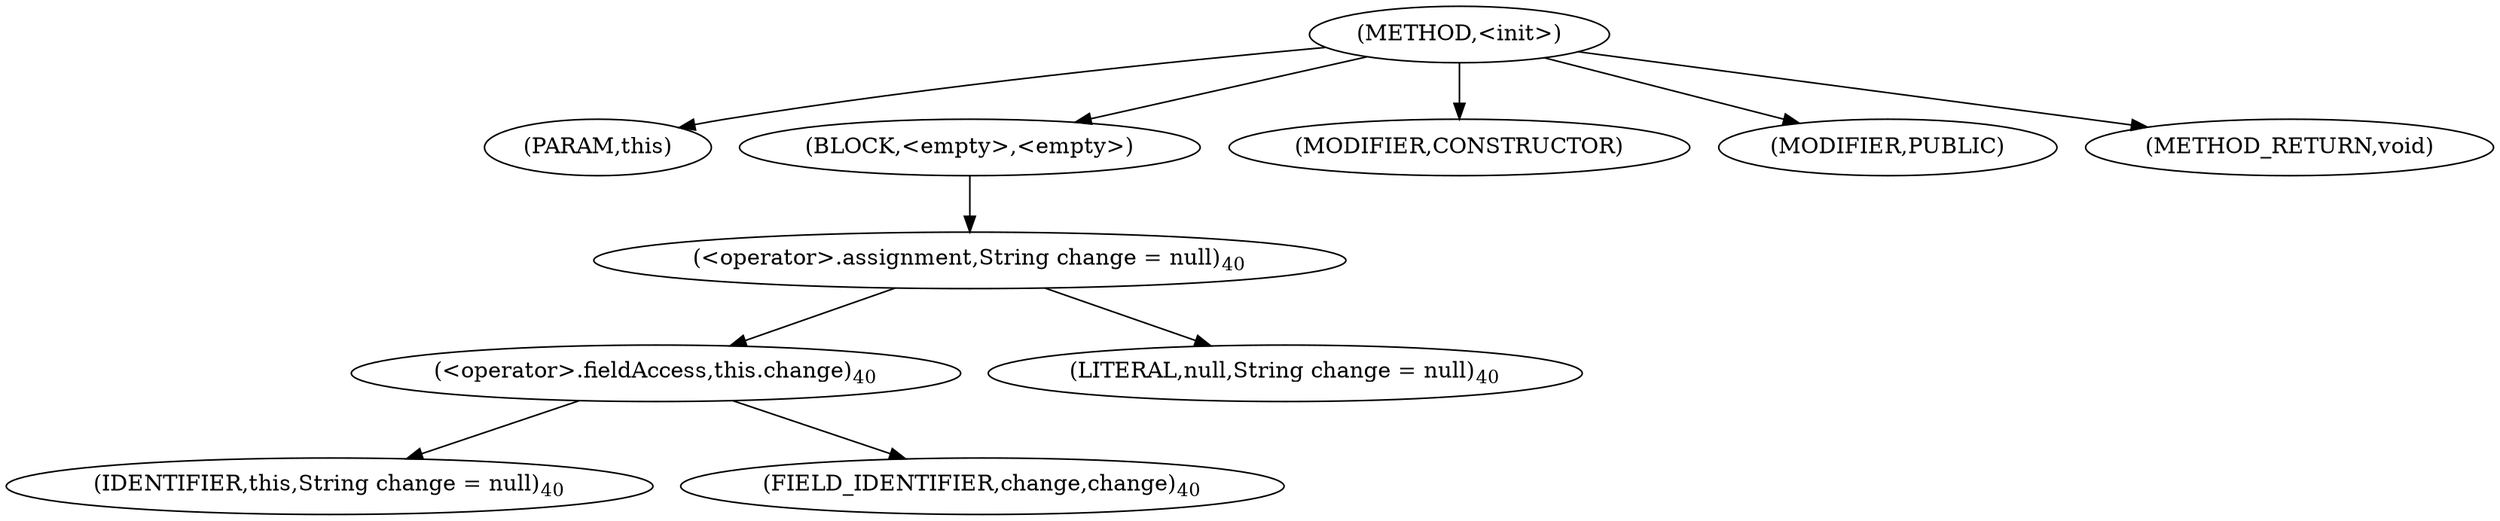 digraph "&lt;init&gt;" {  
"73" [label = <(METHOD,&lt;init&gt;)> ]
"74" [label = <(PARAM,this)> ]
"75" [label = <(BLOCK,&lt;empty&gt;,&lt;empty&gt;)> ]
"76" [label = <(&lt;operator&gt;.assignment,String change = null)<SUB>40</SUB>> ]
"77" [label = <(&lt;operator&gt;.fieldAccess,this.change)<SUB>40</SUB>> ]
"78" [label = <(IDENTIFIER,this,String change = null)<SUB>40</SUB>> ]
"79" [label = <(FIELD_IDENTIFIER,change,change)<SUB>40</SUB>> ]
"80" [label = <(LITERAL,null,String change = null)<SUB>40</SUB>> ]
"81" [label = <(MODIFIER,CONSTRUCTOR)> ]
"82" [label = <(MODIFIER,PUBLIC)> ]
"83" [label = <(METHOD_RETURN,void)> ]
  "73" -> "74" 
  "73" -> "75" 
  "73" -> "81" 
  "73" -> "82" 
  "73" -> "83" 
  "75" -> "76" 
  "76" -> "77" 
  "76" -> "80" 
  "77" -> "78" 
  "77" -> "79" 
}
